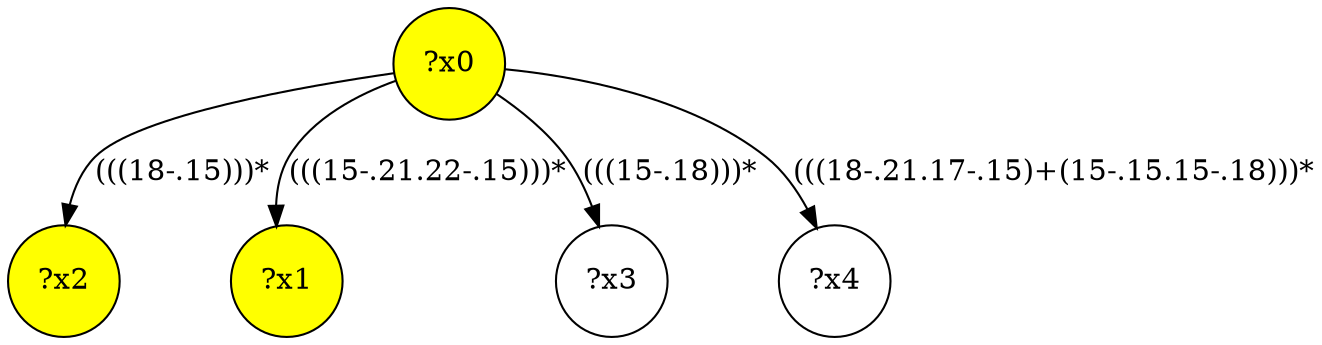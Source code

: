 digraph g {
	x2 [fillcolor="yellow", style="filled," shape=circle, label="?x2"];
	x1 [fillcolor="yellow", style="filled," shape=circle, label="?x1"];
	x0 [fillcolor="yellow", style="filled," shape=circle, label="?x0"];
	x0 -> x1 [label="(((15-.21.22-.15)))*"];
	x0 -> x2 [label="(((18-.15)))*"];
	x3 [shape=circle, label="?x3"];
	x0 -> x3 [label="(((15-.18)))*"];
	x4 [shape=circle, label="?x4"];
	x0 -> x4 [label="(((18-.21.17-.15)+(15-.15.15-.18)))*"];
}
